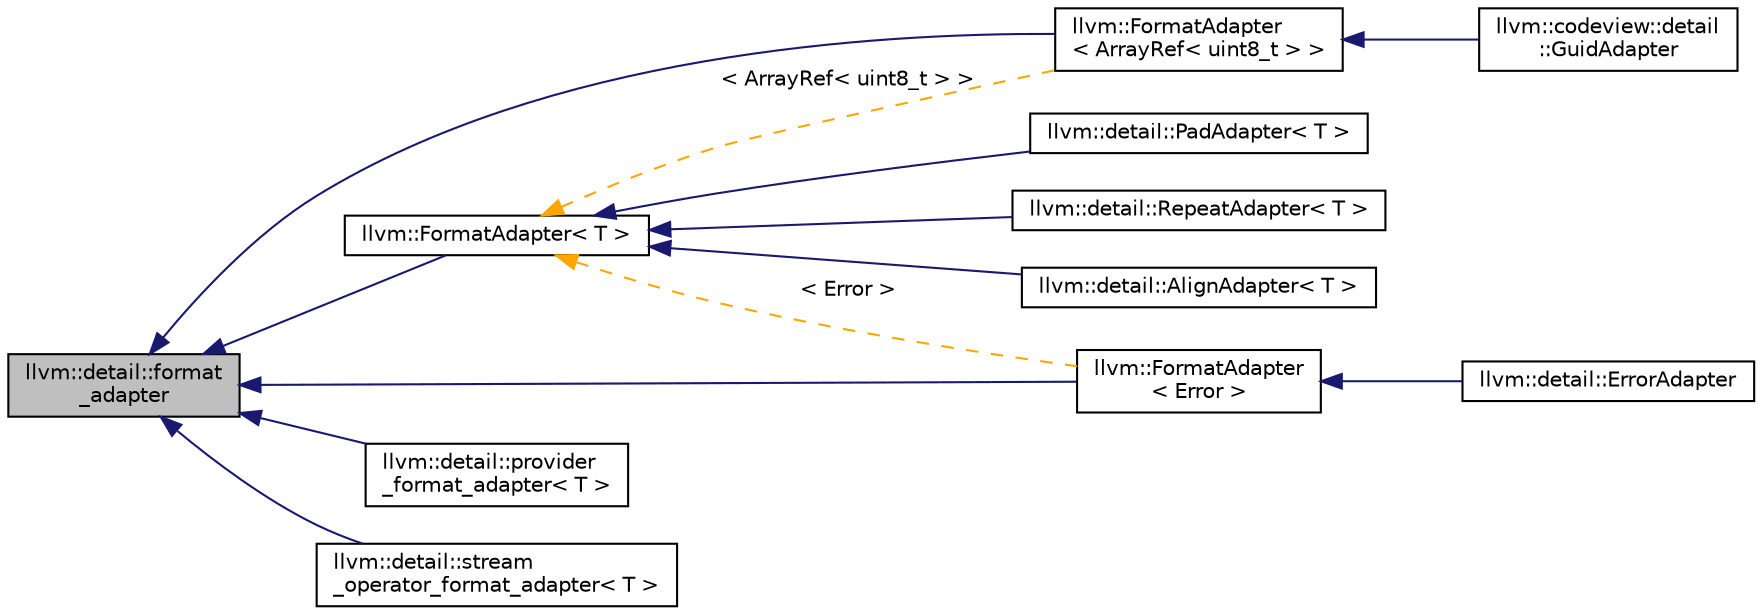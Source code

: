 digraph "llvm::detail::format_adapter"
{
 // LATEX_PDF_SIZE
  bgcolor="transparent";
  edge [fontname="Helvetica",fontsize="10",labelfontname="Helvetica",labelfontsize="10"];
  node [fontname="Helvetica",fontsize="10",shape="box"];
  rankdir="LR";
  Node1 [label="llvm::detail::format\l_adapter",height=0.2,width=0.4,color="black", fillcolor="grey75", style="filled", fontcolor="black",tooltip=" "];
  Node1 -> Node2 [dir="back",color="midnightblue",fontsize="10",style="solid",fontname="Helvetica"];
  Node2 [label="llvm::FormatAdapter\l\< ArrayRef\< uint8_t \> \>",height=0.2,width=0.4,color="black",URL="$classllvm_1_1FormatAdapter.html",tooltip=" "];
  Node2 -> Node3 [dir="back",color="midnightblue",fontsize="10",style="solid",fontname="Helvetica"];
  Node3 [label="llvm::codeview::detail\l::GuidAdapter",height=0.2,width=0.4,color="black",URL="$classllvm_1_1codeview_1_1detail_1_1GuidAdapter.html",tooltip=" "];
  Node1 -> Node4 [dir="back",color="midnightblue",fontsize="10",style="solid",fontname="Helvetica"];
  Node4 [label="llvm::FormatAdapter\l\< Error \>",height=0.2,width=0.4,color="black",URL="$classllvm_1_1FormatAdapter.html",tooltip=" "];
  Node4 -> Node5 [dir="back",color="midnightblue",fontsize="10",style="solid",fontname="Helvetica"];
  Node5 [label="llvm::detail::ErrorAdapter",height=0.2,width=0.4,color="black",URL="$classllvm_1_1detail_1_1ErrorAdapter.html",tooltip=" "];
  Node1 -> Node6 [dir="back",color="midnightblue",fontsize="10",style="solid",fontname="Helvetica"];
  Node6 [label="llvm::FormatAdapter\< T \>",height=0.2,width=0.4,color="black",URL="$classllvm_1_1FormatAdapter.html",tooltip=" "];
  Node6 -> Node7 [dir="back",color="midnightblue",fontsize="10",style="solid",fontname="Helvetica"];
  Node7 [label="llvm::detail::AlignAdapter\< T \>",height=0.2,width=0.4,color="black",URL="$classllvm_1_1detail_1_1AlignAdapter.html",tooltip=" "];
  Node6 -> Node8 [dir="back",color="midnightblue",fontsize="10",style="solid",fontname="Helvetica"];
  Node8 [label="llvm::detail::PadAdapter\< T \>",height=0.2,width=0.4,color="black",URL="$classllvm_1_1detail_1_1PadAdapter.html",tooltip=" "];
  Node6 -> Node9 [dir="back",color="midnightblue",fontsize="10",style="solid",fontname="Helvetica"];
  Node9 [label="llvm::detail::RepeatAdapter\< T \>",height=0.2,width=0.4,color="black",URL="$classllvm_1_1detail_1_1RepeatAdapter.html",tooltip=" "];
  Node6 -> Node2 [dir="back",color="orange",fontsize="10",style="dashed",label=" \< ArrayRef\< uint8_t \> \>" ,fontname="Helvetica"];
  Node6 -> Node4 [dir="back",color="orange",fontsize="10",style="dashed",label=" \< Error \>" ,fontname="Helvetica"];
  Node1 -> Node10 [dir="back",color="midnightblue",fontsize="10",style="solid",fontname="Helvetica"];
  Node10 [label="llvm::detail::provider\l_format_adapter\< T \>",height=0.2,width=0.4,color="black",URL="$classllvm_1_1detail_1_1provider__format__adapter.html",tooltip=" "];
  Node1 -> Node11 [dir="back",color="midnightblue",fontsize="10",style="solid",fontname="Helvetica"];
  Node11 [label="llvm::detail::stream\l_operator_format_adapter\< T \>",height=0.2,width=0.4,color="black",URL="$classllvm_1_1detail_1_1stream__operator__format__adapter.html",tooltip=" "];
}
